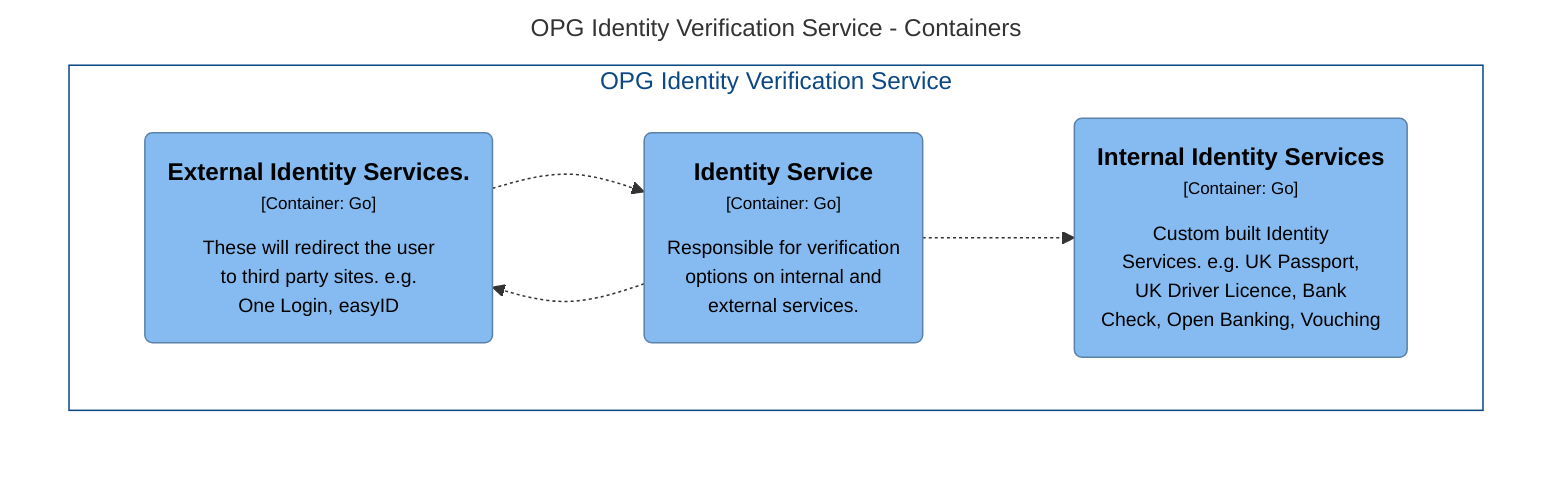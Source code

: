 graph TB
  linkStyle default fill:#ffffff

  subgraph diagram [OPG Identity Verification Service - Containers]
    style diagram fill:#ffffff,stroke:#ffffff

    subgraph 17 [OPG Identity Verification Service]
      style 17 fill:#ffffff,stroke:#0b4884,color:#0b4884

      18("<div style='font-weight: bold'>Internal Identity Services</div><div style='font-size: 70%; margin-top: 0px'>[Container: Go]</div><div style='font-size: 80%; margin-top:10px'>Custom built Identity<br />Services. e.g. UK Passport,<br />UK Driver Licence, Bank<br />Check, Open Banking, Vouching</div>")
      style 18 fill:#85bbf0,stroke:#5d82a8,color:#000000
      27("<div style='font-weight: bold'>External Identity Services.</div><div style='font-size: 70%; margin-top: 0px'>[Container: Go]</div><div style='font-size: 80%; margin-top:10px'>These will redirect the user<br />to third party sites. e.g.<br />One Login, easyID</div>")
      style 27 fill:#85bbf0,stroke:#5d82a8,color:#000000
      29("<div style='font-weight: bold'>Identity Service</div><div style='font-size: 70%; margin-top: 0px'>[Container: Go]</div><div style='font-size: 80%; margin-top:10px'>Responsible for verification<br />options on internal and<br />external services.</div>")
      style 29 fill:#85bbf0,stroke:#5d82a8,color:#000000
    end

    29-. "<div></div><div style='font-size: 70%'></div>" .->27
    29-. "<div></div><div style='font-size: 70%'></div>" .->18
    27-. "<div></div><div style='font-size: 70%'></div>" .->29
  end